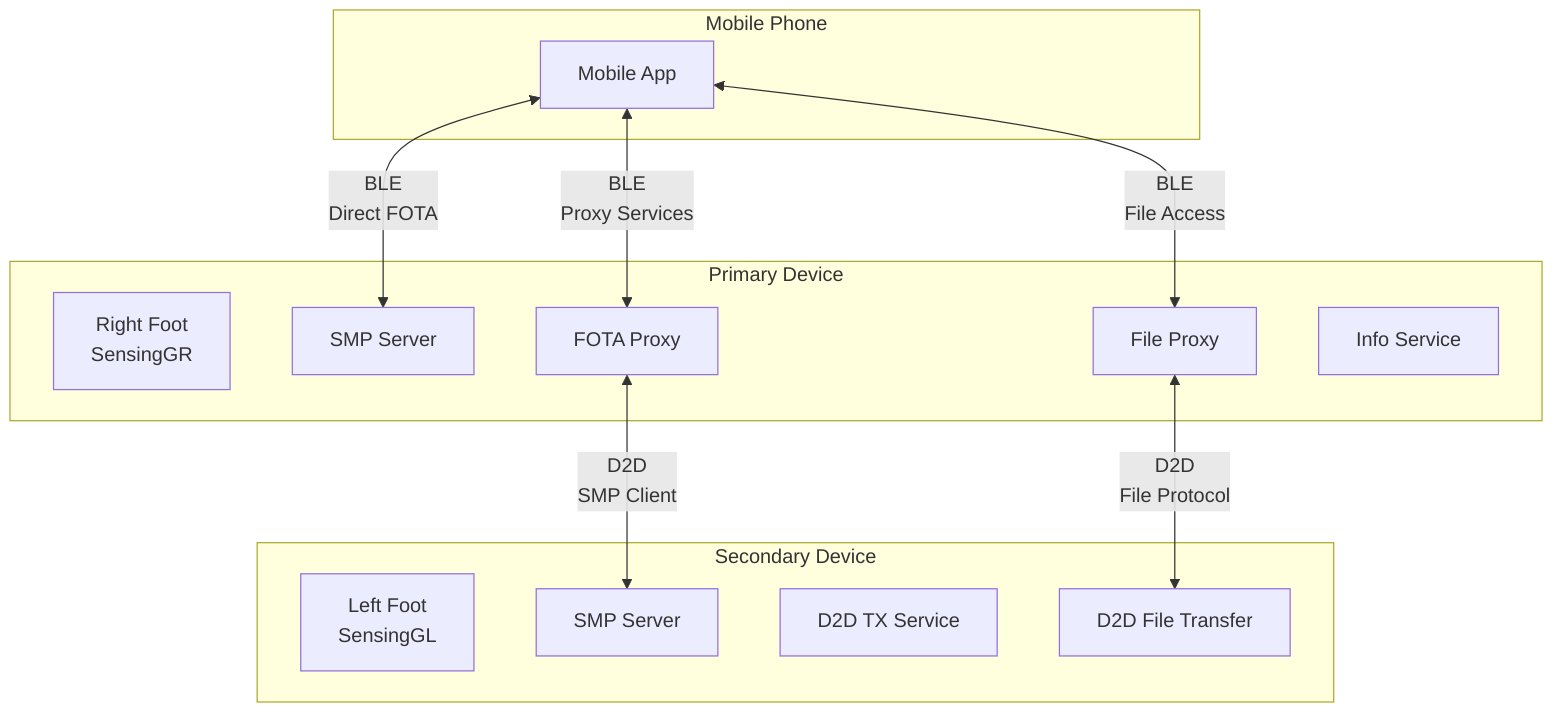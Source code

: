 graph TB
    subgraph "Mobile Phone"
        A[Mobile App]
    end
    
    subgraph "Primary Device"
        B[Right Foot<br/>SensingGR]
        B1[SMP Server]
        B2[FOTA Proxy]
        B3[File Proxy]
        B4[Info Service]
    end
    
    subgraph "Secondary Device"
        C[Left Foot<br/>SensingGL]
        C1[SMP Server]
        C2[D2D TX Service]
        C3[D2D File Transfer]
    end
    
    A <-->|"BLE<br/>Direct FOTA"| B1
    A <-->|"BLE<br/>Proxy Services"| B2
    A <-->|"BLE<br/>File Access"| B3
    B2 <-->|"D2D<br/>SMP Client"| C1
    B3 <-->|"D2D<br/>File Protocol"| C3